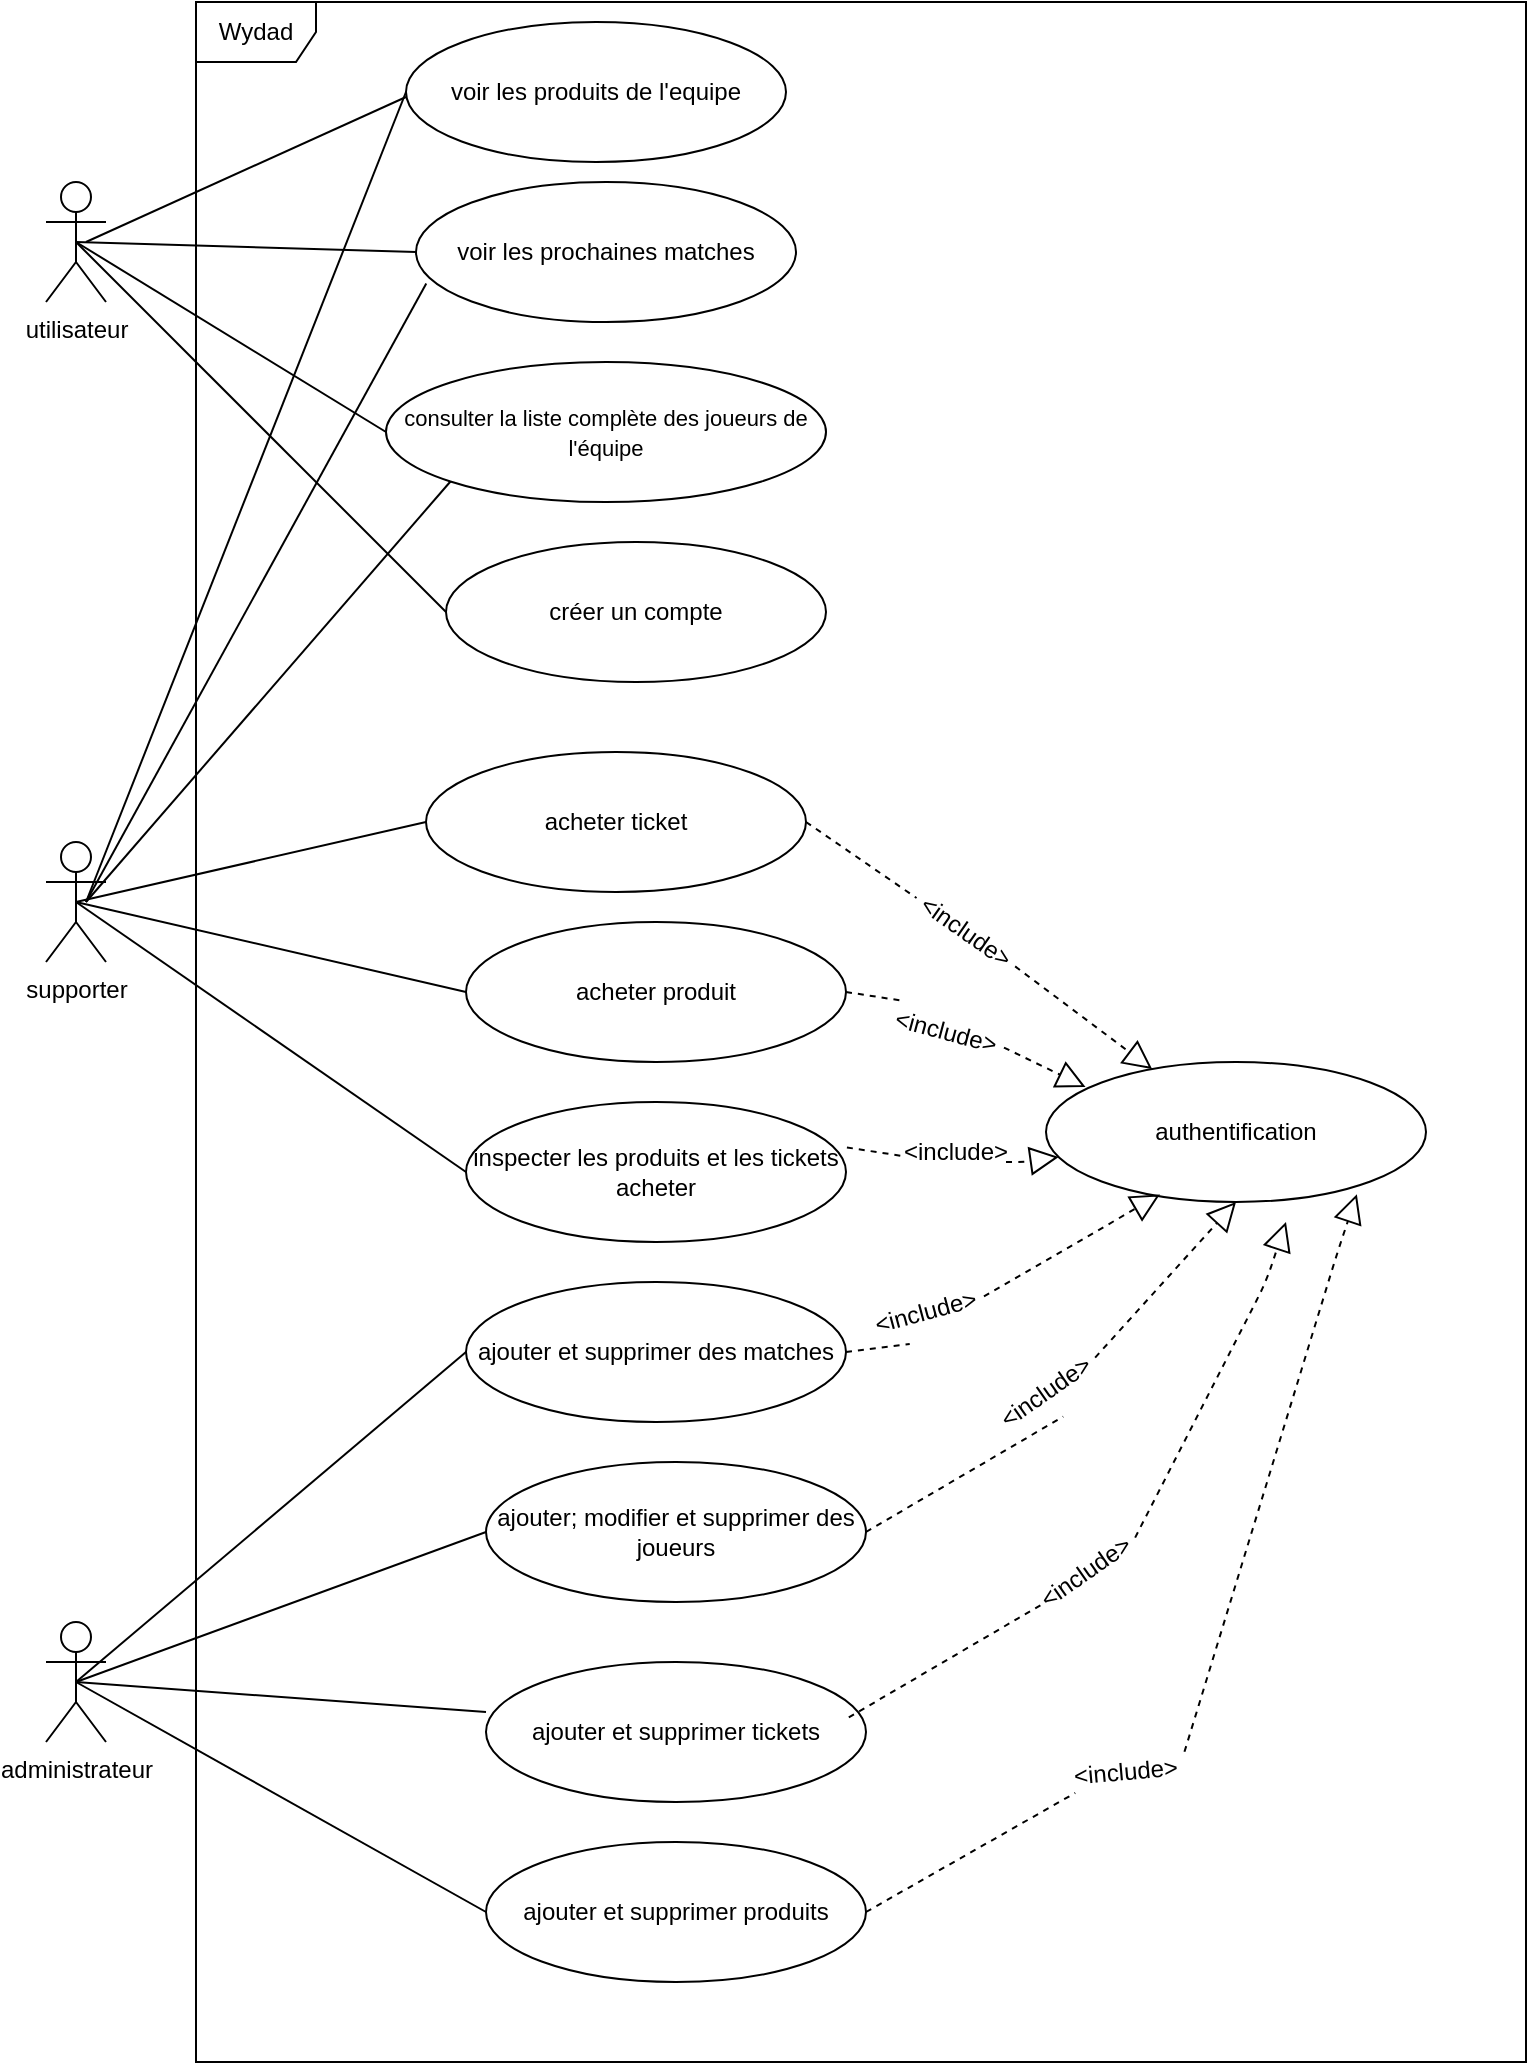 <mxfile version="22.1.22" type="embed">
  <diagram id="90PpnR-5AJBD1PZd6F79" name="Page-1">
    <mxGraphModel dx="1275" dy="951" grid="1" gridSize="10" guides="1" tooltips="1" connect="1" arrows="1" fold="1" page="1" pageScale="1" pageWidth="850" pageHeight="1100" math="0" shadow="0">
      <root>
        <mxCell id="0" />
        <mxCell id="1" parent="0" />
        <mxCell id="2" value="utilisateur" style="shape=umlActor;verticalLabelPosition=bottom;verticalAlign=top;html=1;" parent="1" vertex="1">
          <mxGeometry x="50" y="90" width="30" height="60" as="geometry" />
        </mxCell>
        <mxCell id="3" value="supporter" style="shape=umlActor;verticalLabelPosition=bottom;verticalAlign=top;html=1;" parent="1" vertex="1">
          <mxGeometry x="50" y="420" width="30" height="60" as="geometry" />
        </mxCell>
        <mxCell id="6" value="administrateur" style="shape=umlActor;verticalLabelPosition=bottom;verticalAlign=top;html=1;" parent="1" vertex="1">
          <mxGeometry x="50" y="810" width="30" height="60" as="geometry" />
        </mxCell>
        <mxCell id="8" value="Wydad" style="shape=umlFrame;whiteSpace=wrap;html=1;" parent="1" vertex="1">
          <mxGeometry x="125" width="665" height="1030" as="geometry" />
        </mxCell>
        <mxCell id="9" value="&lt;font style=&quot;font-size: 11px;&quot;&gt;consulter la liste complète des joueurs de l&#39;équipe&lt;/font&gt;" style="ellipse;whiteSpace=wrap;html=1;" parent="1" vertex="1">
          <mxGeometry x="220" y="180" width="220" height="70" as="geometry" />
        </mxCell>
        <mxCell id="10" value="voir les prochaines matches" style="ellipse;whiteSpace=wrap;html=1;" parent="1" vertex="1">
          <mxGeometry x="235" y="90" width="190" height="70" as="geometry" />
        </mxCell>
        <mxCell id="12" value="créer un compte" style="ellipse;whiteSpace=wrap;html=1;" parent="1" vertex="1">
          <mxGeometry x="250" y="270" width="190" height="70" as="geometry" />
        </mxCell>
        <mxCell id="21" value="acheter ticket" style="ellipse;whiteSpace=wrap;html=1;" parent="1" vertex="1">
          <mxGeometry x="240" y="375" width="190" height="70" as="geometry" />
        </mxCell>
        <mxCell id="22" value="acheter produit" style="ellipse;whiteSpace=wrap;html=1;" parent="1" vertex="1">
          <mxGeometry x="260" y="460" width="190" height="70" as="geometry" />
        </mxCell>
        <mxCell id="32" value="ajouter et supprimer produits" style="ellipse;whiteSpace=wrap;html=1;" parent="1" vertex="1">
          <mxGeometry x="270" y="920" width="190" height="70" as="geometry" />
        </mxCell>
        <mxCell id="34" value="ajouter; modifier et supprimer des joueurs" style="ellipse;whiteSpace=wrap;html=1;" parent="1" vertex="1">
          <mxGeometry x="270" y="730" width="190" height="70" as="geometry" />
        </mxCell>
        <mxCell id="33" value="ajouter et supprimer des matches" style="ellipse;whiteSpace=wrap;html=1;" parent="1" vertex="1">
          <mxGeometry x="260" y="640" width="190" height="70" as="geometry" />
        </mxCell>
        <mxCell id="25" value="authentification" style="ellipse;whiteSpace=wrap;html=1;" parent="1" vertex="1">
          <mxGeometry x="550" y="530" width="190" height="70" as="geometry" />
        </mxCell>
        <mxCell id="14" value="" style="endArrow=none;html=1;exitX=0.5;exitY=0.5;exitDx=0;exitDy=0;exitPerimeter=0;entryX=0;entryY=0.5;entryDx=0;entryDy=0;" parent="1" source="2" target="9" edge="1">
          <mxGeometry width="50" height="50" relative="1" as="geometry">
            <mxPoint x="360" y="320" as="sourcePoint" />
            <mxPoint x="410" y="270" as="targetPoint" />
          </mxGeometry>
        </mxCell>
        <mxCell id="17" value="" style="endArrow=none;html=1;exitX=0.5;exitY=0.5;exitDx=0;exitDy=0;exitPerimeter=0;entryX=0;entryY=0.5;entryDx=0;entryDy=0;" parent="1" source="2" target="12" edge="1">
          <mxGeometry width="50" height="50" relative="1" as="geometry">
            <mxPoint x="85" y="110" as="sourcePoint" />
            <mxPoint x="284.085" y="198.142" as="targetPoint" />
          </mxGeometry>
        </mxCell>
        <mxCell id="16" value="" style="endArrow=none;html=1;exitX=0.5;exitY=0.5;exitDx=0;exitDy=0;exitPerimeter=0;entryX=0;entryY=0.5;entryDx=0;entryDy=0;" parent="1" source="2" target="10" edge="1">
          <mxGeometry width="50" height="50" relative="1" as="geometry">
            <mxPoint x="95" y="120.0" as="sourcePoint" />
            <mxPoint x="240.0" y="65" as="targetPoint" />
          </mxGeometry>
        </mxCell>
        <mxCell id="23" value="" style="endArrow=none;html=1;exitX=0.5;exitY=0.5;exitDx=0;exitDy=0;exitPerimeter=0;entryX=0;entryY=0.5;entryDx=0;entryDy=0;" parent="1" source="3" target="21" edge="1">
          <mxGeometry width="50" height="50" relative="1" as="geometry">
            <mxPoint x="290" y="460" as="sourcePoint" />
            <mxPoint x="340" y="410" as="targetPoint" />
          </mxGeometry>
        </mxCell>
        <mxCell id="24" value="" style="endArrow=none;html=1;entryX=0;entryY=0.5;entryDx=0;entryDy=0;exitX=0.5;exitY=0.5;exitDx=0;exitDy=0;exitPerimeter=0;" parent="1" source="3" target="22" edge="1">
          <mxGeometry width="50" height="50" relative="1" as="geometry">
            <mxPoint x="90" y="460" as="sourcePoint" />
            <mxPoint x="250.0" y="420" as="targetPoint" />
          </mxGeometry>
        </mxCell>
        <mxCell id="35" value="" style="endArrow=none;html=1;entryX=0;entryY=0.5;entryDx=0;entryDy=0;exitX=0.5;exitY=0.5;exitDx=0;exitDy=0;exitPerimeter=0;" parent="1" source="6" target="33" edge="1">
          <mxGeometry width="50" height="50" relative="1" as="geometry">
            <mxPoint x="75" y="460" as="sourcePoint" />
            <mxPoint x="270.0" y="505" as="targetPoint" />
          </mxGeometry>
        </mxCell>
        <mxCell id="36" value="" style="endArrow=none;html=1;entryX=0;entryY=0.5;entryDx=0;entryDy=0;exitX=0.5;exitY=0.5;exitDx=0;exitDy=0;exitPerimeter=0;" parent="1" source="6" target="34" edge="1">
          <mxGeometry width="50" height="50" relative="1" as="geometry">
            <mxPoint x="85" y="470" as="sourcePoint" />
            <mxPoint x="280.0" y="515" as="targetPoint" />
          </mxGeometry>
        </mxCell>
        <mxCell id="37" value="" style="endArrow=none;html=1;entryX=0;entryY=0.5;entryDx=0;entryDy=0;exitX=0.5;exitY=0.5;exitDx=0;exitDy=0;exitPerimeter=0;" parent="1" source="6" target="32" edge="1">
          <mxGeometry width="50" height="50" relative="1" as="geometry">
            <mxPoint x="95" y="480" as="sourcePoint" />
            <mxPoint x="290.0" y="525" as="targetPoint" />
          </mxGeometry>
        </mxCell>
        <mxCell id="28" value="" style="endArrow=block;dashed=1;endFill=0;endSize=12;html=1;exitX=1;exitY=0.5;exitDx=0;exitDy=0;startArrow=none;" parent="1" source="29" target="25" edge="1">
          <mxGeometry width="160" relative="1" as="geometry">
            <mxPoint x="460" y="420" as="sourcePoint" />
            <mxPoint x="620" y="420" as="targetPoint" />
          </mxGeometry>
        </mxCell>
        <mxCell id="30" value="" style="endArrow=block;dashed=1;endFill=0;endSize=12;html=1;exitX=1;exitY=0.5;exitDx=0;exitDy=0;entryX=0.104;entryY=0.179;entryDx=0;entryDy=0;entryPerimeter=0;startArrow=none;" parent="1" source="31" target="25" edge="1">
          <mxGeometry width="160" relative="1" as="geometry">
            <mxPoint x="440.0" y="420" as="sourcePoint" />
            <mxPoint x="611.744" y="543.839" as="targetPoint" />
          </mxGeometry>
        </mxCell>
        <mxCell id="38" value="" style="endArrow=block;dashed=1;endFill=0;endSize=12;html=1;exitX=1;exitY=0.5;exitDx=0;exitDy=0;entryX=0.5;entryY=1;entryDx=0;entryDy=0;startArrow=none;" parent="1" source="45" target="25" edge="1">
          <mxGeometry width="160" relative="1" as="geometry">
            <mxPoint x="460.0" y="505" as="sourcePoint" />
            <mxPoint x="579.76" y="552.53" as="targetPoint" />
          </mxGeometry>
        </mxCell>
        <mxCell id="39" value="" style="endArrow=block;dashed=1;endFill=0;endSize=12;html=1;exitX=1;exitY=0.5;exitDx=0;exitDy=0;entryX=0.3;entryY=0.946;entryDx=0;entryDy=0;entryPerimeter=0;startArrow=none;" parent="1" source="44" target="25" edge="1">
          <mxGeometry width="160" relative="1" as="geometry">
            <mxPoint x="470.0" y="515" as="sourcePoint" />
            <mxPoint x="589.76" y="562.53" as="targetPoint" />
          </mxGeometry>
        </mxCell>
        <mxCell id="46" value="" style="endArrow=none;dashed=1;endFill=0;endSize=12;html=1;exitX=1;exitY=0.5;exitDx=0;exitDy=0;entryX=0.3;entryY=0.946;entryDx=0;entryDy=0;entryPerimeter=0;" parent="1" source="33" target="44" edge="1">
          <mxGeometry width="160" relative="1" as="geometry">
            <mxPoint x="450" y="675" as="sourcePoint" />
            <mxPoint x="607" y="596.22" as="targetPoint" />
          </mxGeometry>
        </mxCell>
        <mxCell id="44" value="&amp;lt;include&amp;gt;" style="text;html=1;strokeColor=none;fillColor=none;align=center;verticalAlign=middle;whiteSpace=wrap;rounded=0;rotation=-15;" parent="1" vertex="1">
          <mxGeometry x="460" y="640" width="60" height="30" as="geometry" />
        </mxCell>
        <mxCell id="48" value="" style="endArrow=none;dashed=1;endFill=0;endSize=12;html=1;exitX=1;exitY=0.5;exitDx=0;exitDy=0;entryX=0.063;entryY=0.774;entryDx=0;entryDy=0;entryPerimeter=0;" parent="1" source="32" target="43" edge="1">
          <mxGeometry width="160" relative="1" as="geometry">
            <mxPoint x="450" y="595" as="sourcePoint" />
            <mxPoint x="561.97" y="584.18" as="targetPoint" />
          </mxGeometry>
        </mxCell>
        <mxCell id="43" value="&amp;lt;include&amp;gt;" style="text;html=1;strokeColor=none;fillColor=none;align=center;verticalAlign=middle;whiteSpace=wrap;rounded=0;rotation=-5;" parent="1" vertex="1">
          <mxGeometry x="560" y="870" width="60" height="30" as="geometry" />
        </mxCell>
        <mxCell id="49" value="" style="endArrow=none;dashed=1;endFill=0;endSize=12;html=1;exitX=1;exitY=0.5;exitDx=0;exitDy=0;entryX=0.5;entryY=1;entryDx=0;entryDy=0;" parent="1" source="34" target="45" edge="1">
          <mxGeometry width="160" relative="1" as="geometry">
            <mxPoint x="460" y="765" as="sourcePoint" />
            <mxPoint x="645" y="600" as="targetPoint" />
          </mxGeometry>
        </mxCell>
        <mxCell id="45" value="&amp;lt;include&amp;gt;" style="text;html=1;strokeColor=none;fillColor=none;align=center;verticalAlign=middle;whiteSpace=wrap;rounded=0;rotation=-35;" parent="1" vertex="1">
          <mxGeometry x="520" y="680" width="60" height="30" as="geometry" />
        </mxCell>
        <mxCell id="50" value="" style="endArrow=none;dashed=1;endFill=0;endSize=12;html=1;exitX=1;exitY=0.5;exitDx=0;exitDy=0;entryX=0.104;entryY=0.179;entryDx=0;entryDy=0;entryPerimeter=0;" parent="1" source="22" target="31" edge="1">
          <mxGeometry width="160" relative="1" as="geometry">
            <mxPoint x="450" y="495" as="sourcePoint" />
            <mxPoint x="569.76" y="542.53" as="targetPoint" />
          </mxGeometry>
        </mxCell>
        <mxCell id="31" value="&amp;lt;include&amp;gt;" style="text;html=1;strokeColor=none;fillColor=none;align=center;verticalAlign=middle;whiteSpace=wrap;rounded=0;rotation=15;" parent="1" vertex="1">
          <mxGeometry x="470" y="500" width="60" height="30" as="geometry" />
        </mxCell>
        <mxCell id="51" value="" style="endArrow=none;dashed=1;endFill=0;endSize=12;html=1;exitX=1;exitY=0.5;exitDx=0;exitDy=0;" parent="1" source="21" target="29" edge="1">
          <mxGeometry width="160" relative="1" as="geometry">
            <mxPoint x="430" y="410.0" as="sourcePoint" />
            <mxPoint x="601.725" y="533.842" as="targetPoint" />
          </mxGeometry>
        </mxCell>
        <mxCell id="29" value="&amp;lt;include&amp;gt;" style="text;html=1;strokeColor=none;fillColor=none;align=center;verticalAlign=middle;whiteSpace=wrap;rounded=0;rotation=35;" parent="1" vertex="1">
          <mxGeometry x="480" y="450" width="60" height="30" as="geometry" />
        </mxCell>
        <mxCell id="52" value="ajouter et supprimer tickets" style="ellipse;whiteSpace=wrap;html=1;" parent="1" vertex="1">
          <mxGeometry x="270" y="830" width="190" height="70" as="geometry" />
        </mxCell>
        <mxCell id="53" value="" style="endArrow=none;html=1;entryX=0;entryY=0.5;entryDx=0;entryDy=0;exitX=0.5;exitY=0.5;exitDx=0;exitDy=0;exitPerimeter=0;" parent="1" source="6" edge="1">
          <mxGeometry width="50" height="50" relative="1" as="geometry">
            <mxPoint x="70" y="760" as="sourcePoint" />
            <mxPoint x="270" y="855" as="targetPoint" />
          </mxGeometry>
        </mxCell>
        <mxCell id="54" value="" style="endArrow=none;dashed=1;endFill=0;endSize=12;html=1;exitX=1;exitY=0.5;exitDx=0;exitDy=0;entryX=0.5;entryY=1;entryDx=0;entryDy=0;" parent="1" edge="1">
          <mxGeometry width="160" relative="1" as="geometry">
            <mxPoint x="451.4" y="857.71" as="sourcePoint" />
            <mxPoint x="550.004" y="799.997" as="targetPoint" />
          </mxGeometry>
        </mxCell>
        <mxCell id="55" value="&amp;lt;include&amp;gt;" style="text;html=1;strokeColor=none;fillColor=none;align=center;verticalAlign=middle;whiteSpace=wrap;rounded=0;rotation=-35;" parent="1" vertex="1">
          <mxGeometry x="540" y="770" width="60" height="30" as="geometry" />
        </mxCell>
        <mxCell id="56" value="" style="endArrow=block;dashed=1;endFill=0;endSize=12;html=1;exitX=1;exitY=0.5;exitDx=0;exitDy=0;startArrow=none;" parent="1" source="55" edge="1">
          <mxGeometry width="160" relative="1" as="geometry">
            <mxPoint x="609.785" y="693.893" as="sourcePoint" />
            <mxPoint x="670" y="610" as="targetPoint" />
            <Array as="points">
              <mxPoint x="660" y="640" />
            </Array>
          </mxGeometry>
        </mxCell>
        <mxCell id="58" value="" style="endArrow=block;dashed=1;endFill=0;endSize=12;html=1;exitX=1;exitY=0.25;exitDx=0;exitDy=0;startArrow=none;" parent="1" source="43" edge="1">
          <mxGeometry width="160" relative="1" as="geometry">
            <mxPoint x="630.005" y="753.893" as="sourcePoint" />
            <mxPoint x="705.43" y="596.1" as="targetPoint" />
            <Array as="points">
              <mxPoint x="695.43" y="626.1" />
            </Array>
          </mxGeometry>
        </mxCell>
        <mxCell id="59" value="inspecter les produits et les tickets acheter" style="ellipse;whiteSpace=wrap;html=1;" parent="1" vertex="1">
          <mxGeometry x="260" y="550" width="190" height="70" as="geometry" />
        </mxCell>
        <mxCell id="60" value="" style="endArrow=none;html=1;entryX=0;entryY=0.5;entryDx=0;entryDy=0;exitX=0.5;exitY=0.5;exitDx=0;exitDy=0;exitPerimeter=0;" parent="1" source="3" target="59" edge="1">
          <mxGeometry width="50" height="50" relative="1" as="geometry">
            <mxPoint x="75" y="460" as="sourcePoint" />
            <mxPoint x="270" y="505" as="targetPoint" />
          </mxGeometry>
        </mxCell>
        <mxCell id="61" value="&amp;lt;include&amp;gt;" style="text;html=1;strokeColor=none;fillColor=none;align=center;verticalAlign=middle;whiteSpace=wrap;rounded=0;rotation=0;" parent="1" vertex="1">
          <mxGeometry x="475" y="560" width="60" height="30" as="geometry" />
        </mxCell>
        <mxCell id="63" value="" style="endArrow=none;dashed=1;endFill=0;endSize=12;html=1;exitX=1;exitY=0.5;exitDx=0;exitDy=0;entryX=0.104;entryY=0.179;entryDx=0;entryDy=0;entryPerimeter=0;" parent="1" edge="1">
          <mxGeometry width="160" relative="1" as="geometry">
            <mxPoint x="450.46" y="572.73" as="sourcePoint" />
            <mxPoint x="480.002" y="577.279" as="targetPoint" />
          </mxGeometry>
        </mxCell>
        <mxCell id="64" value="" style="endArrow=block;dashed=1;endFill=0;endSize=12;html=1;startArrow=none;" parent="1" target="25" edge="1">
          <mxGeometry width="160" relative="1" as="geometry">
            <mxPoint x="530" y="580" as="sourcePoint" />
            <mxPoint x="579.76" y="552.53" as="targetPoint" />
            <Array as="points">
              <mxPoint x="539" y="580" />
            </Array>
          </mxGeometry>
        </mxCell>
        <mxCell id="66" value="voir les produits de l&#39;equipe" style="ellipse;whiteSpace=wrap;html=1;" parent="1" vertex="1">
          <mxGeometry x="230" y="10" width="190" height="70" as="geometry" />
        </mxCell>
        <mxCell id="67" value="" style="endArrow=none;html=1;entryX=0;entryY=0.5;entryDx=0;entryDy=0;" parent="1" edge="1">
          <mxGeometry width="50" height="50" relative="1" as="geometry">
            <mxPoint x="70" y="120" as="sourcePoint" />
            <mxPoint x="230" y="47.5" as="targetPoint" />
          </mxGeometry>
        </mxCell>
        <mxCell id="68" value="" style="endArrow=none;html=1;entryX=0;entryY=0.5;entryDx=0;entryDy=0;" parent="1" target="66" edge="1">
          <mxGeometry width="50" height="50" relative="1" as="geometry">
            <mxPoint x="70" y="450" as="sourcePoint" />
            <mxPoint x="120" y="400" as="targetPoint" />
          </mxGeometry>
        </mxCell>
        <mxCell id="69" value="" style="endArrow=none;html=1;entryX=0.027;entryY=0.725;entryDx=0;entryDy=0;entryPerimeter=0;" parent="1" target="10" edge="1">
          <mxGeometry width="50" height="50" relative="1" as="geometry">
            <mxPoint x="70" y="450" as="sourcePoint" />
            <mxPoint x="120" y="400" as="targetPoint" />
          </mxGeometry>
        </mxCell>
        <mxCell id="70" value="" style="endArrow=none;html=1;entryX=0;entryY=1;entryDx=0;entryDy=0;" parent="1" target="9" edge="1">
          <mxGeometry width="50" height="50" relative="1" as="geometry">
            <mxPoint x="70" y="450" as="sourcePoint" />
            <mxPoint x="120" y="400" as="targetPoint" />
          </mxGeometry>
        </mxCell>
      </root>
    </mxGraphModel>
  </diagram>
</mxfile>
